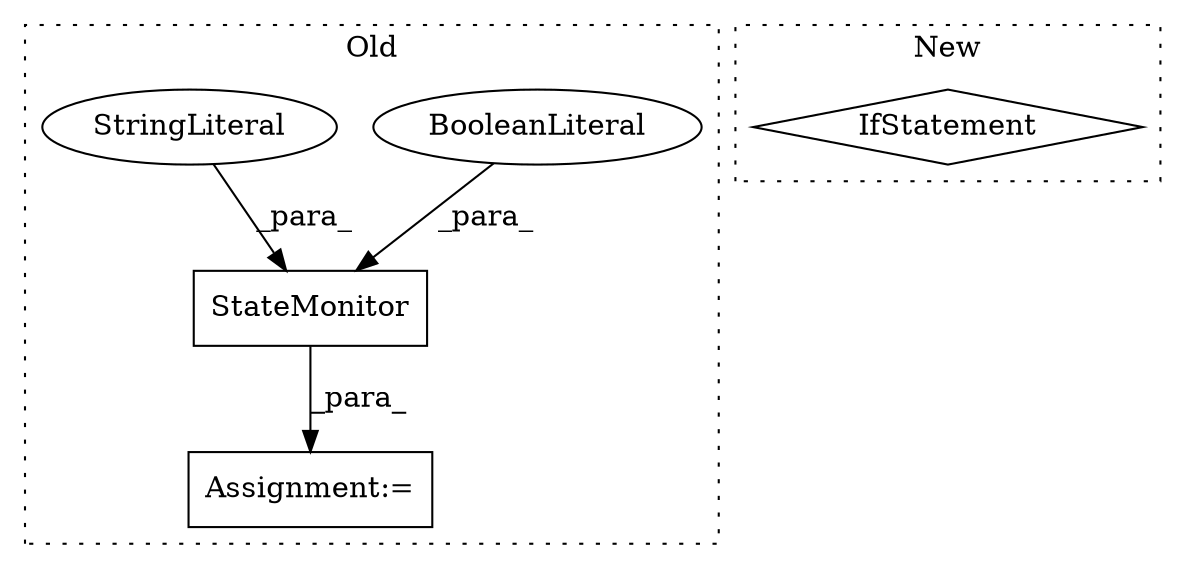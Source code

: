 digraph G {
subgraph cluster0 {
1 [label="StateMonitor" a="32" s="651,688" l="13,1" shape="box"];
3 [label="BooleanLiteral" a="9" s="670" l="4" shape="ellipse"];
4 [label="StringLiteral" a="45" s="666" l="3" shape="ellipse"];
5 [label="Assignment:=" a="7" s="650" l="1" shape="box"];
label = "Old";
style="dotted";
}
subgraph cluster1 {
2 [label="IfStatement" a="25" s="2639" l="42" shape="diamond"];
label = "New";
style="dotted";
}
1 -> 5 [label="_para_"];
3 -> 1 [label="_para_"];
4 -> 1 [label="_para_"];
}